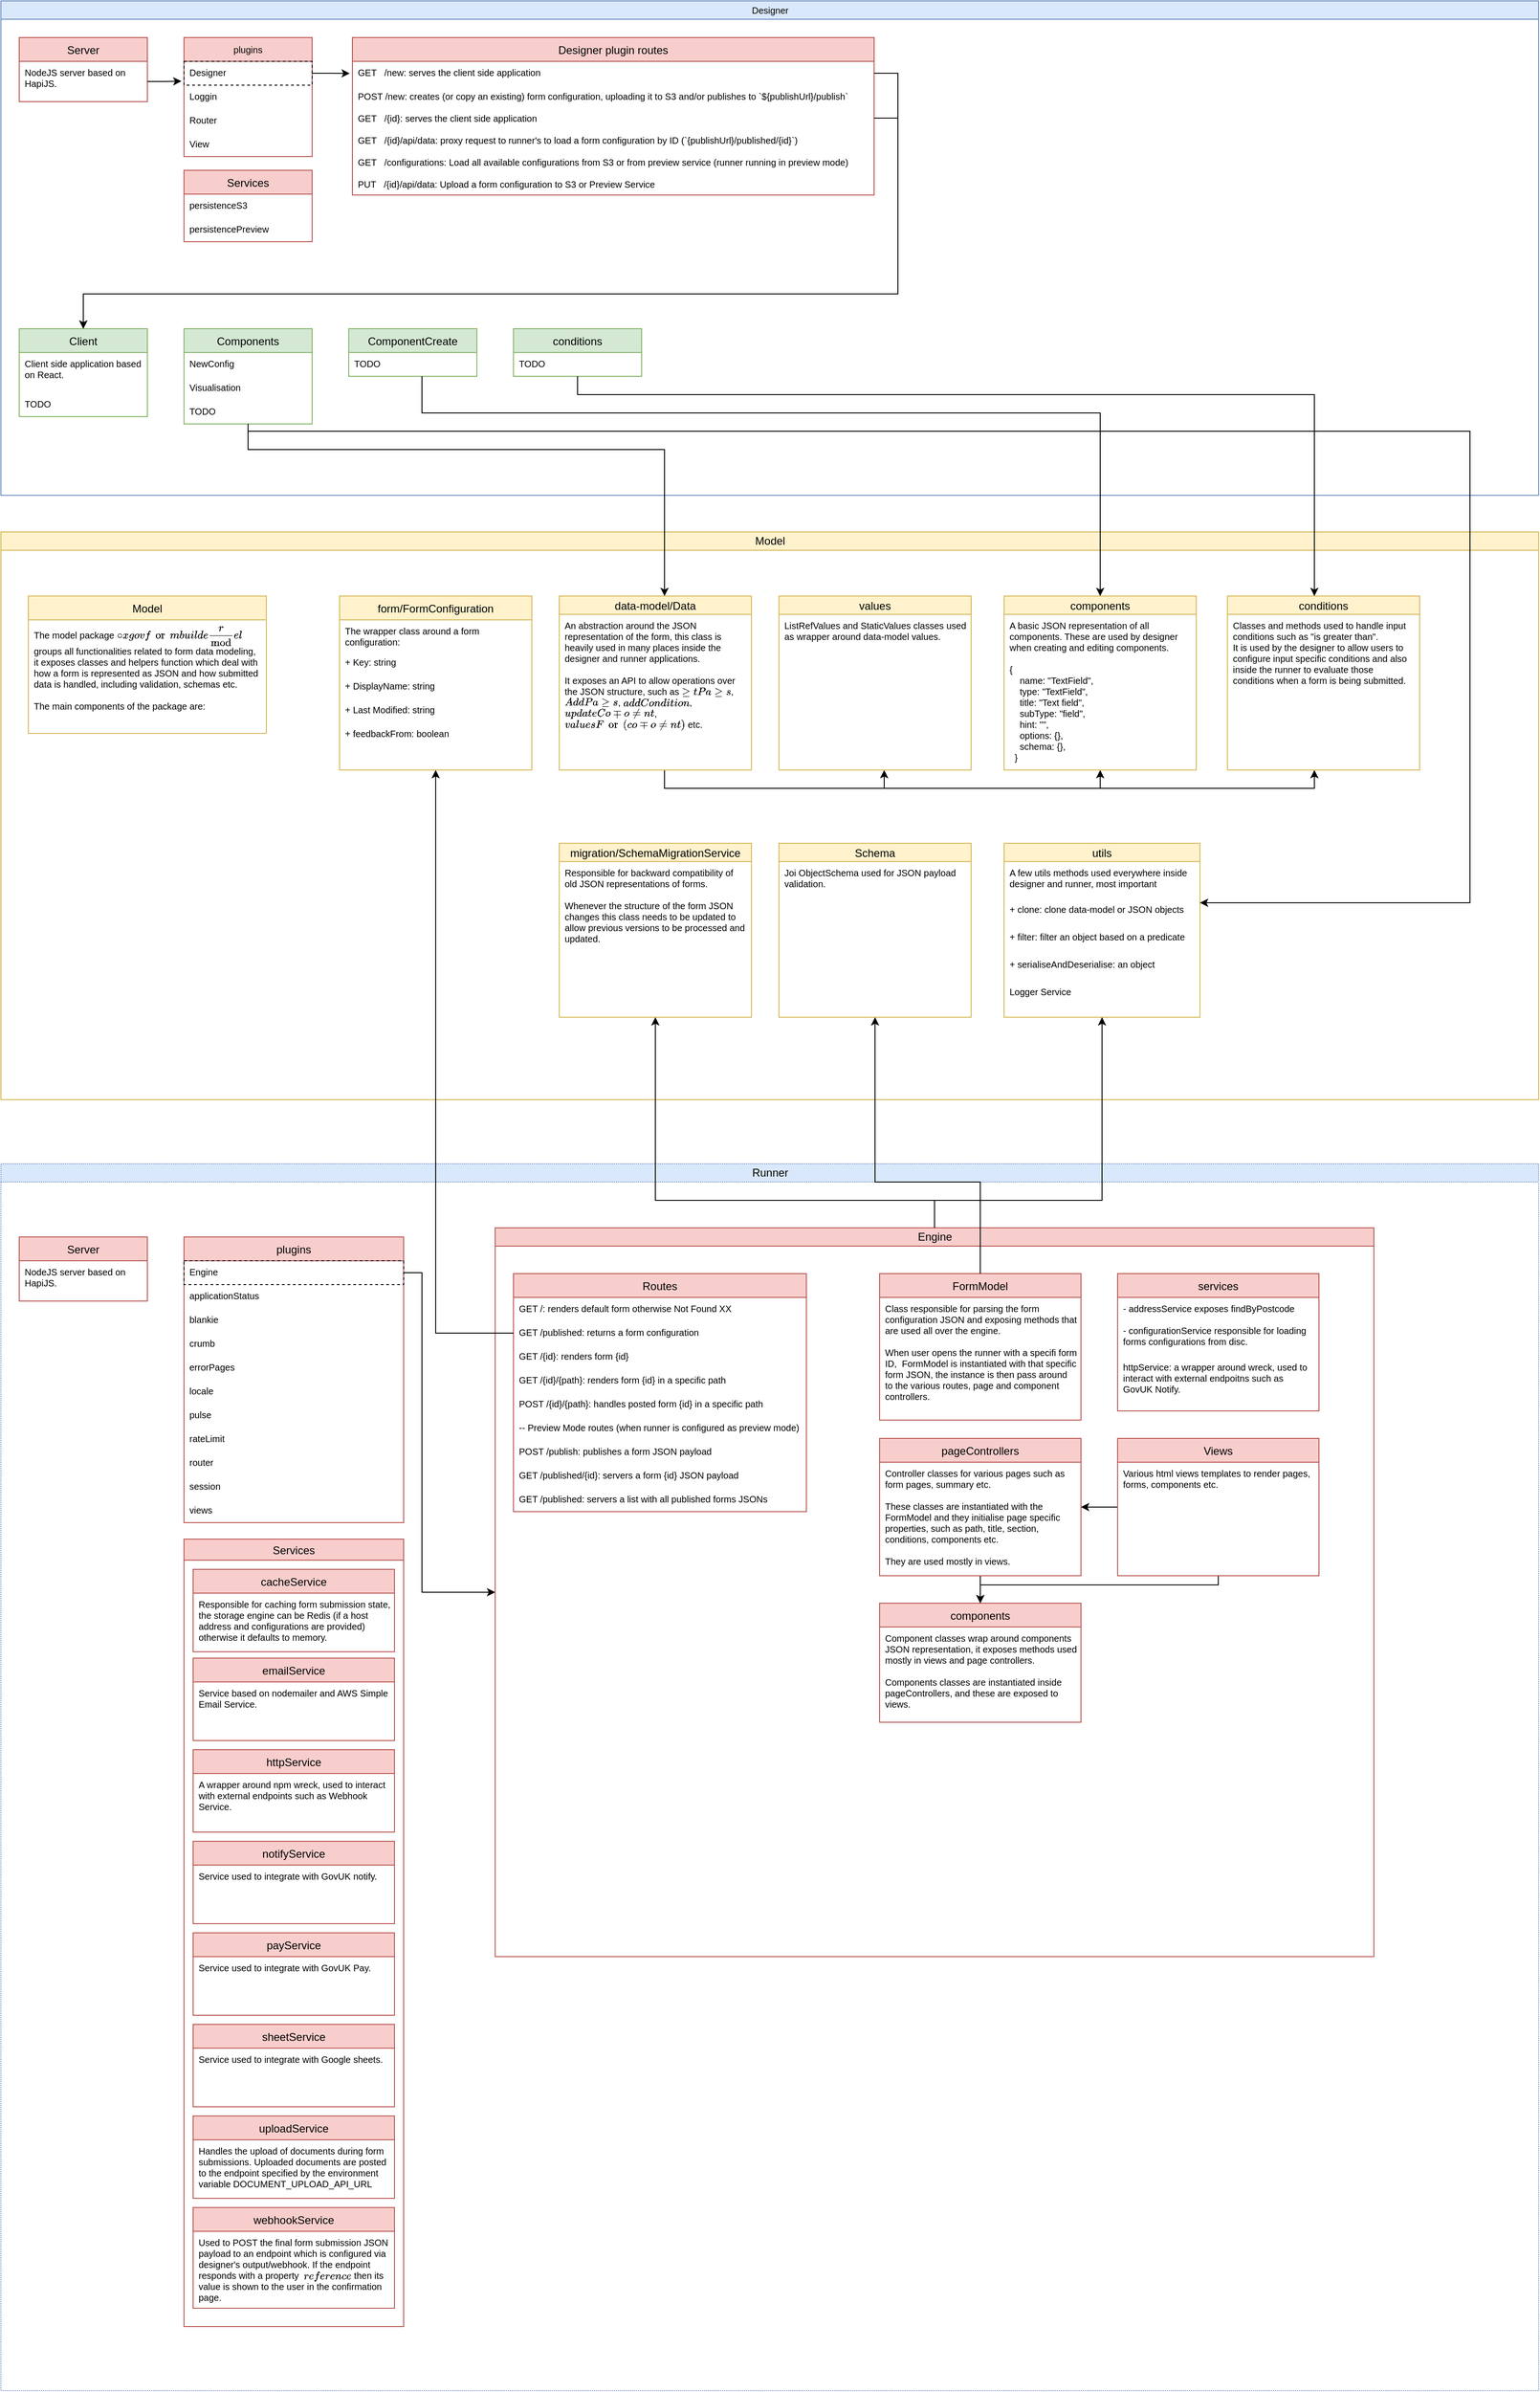 <mxfile version="14.0.0" type="device"><diagram id="aLYKo-Wh_jlaMj6v2KwH" name="Page-1"><mxGraphModel dx="1811" dy="952" grid="1" gridSize="10" guides="1" tooltips="1" connect="1" arrows="1" fold="1" page="1" pageScale="1" pageWidth="827" pageHeight="1169" math="0" shadow="0"><root><mxCell id="0"/><mxCell id="1" parent="0"/><mxCell id="CKDhMrbx7YU6zWfpDCyk-27" value="&lt;span style=&quot;font-weight: normal; font-size: 10px;&quot;&gt;Designer&lt;/span&gt;" style="swimlane;html=1;startSize=20;horizontal=1;containerType=tree;fillColor=#dae8fc;strokeColor=#6c8ebf;fontSize=10;" parent="1" vertex="1"><mxGeometry x="40" y="40" width="1680" height="540" as="geometry"/></mxCell><mxCell id="CKDhMrbx7YU6zWfpDCyk-39" value="Client" style="swimlane;fontStyle=0;childLayout=stackLayout;horizontal=1;startSize=26;fillColor=#d5e8d4;horizontalStack=0;resizeParent=1;resizeParentMax=0;resizeLast=0;collapsible=1;marginBottom=0;strokeColor=#82b366;" parent="CKDhMrbx7YU6zWfpDCyk-27" vertex="1"><mxGeometry x="20" y="358" width="140" height="96" as="geometry"/></mxCell><mxCell id="CKDhMrbx7YU6zWfpDCyk-104" value="Client side application based on React. " style="text;strokeColor=none;fillColor=none;align=left;verticalAlign=top;spacingLeft=4;spacingRight=4;overflow=hidden;rotatable=0;points=[[0,0.5],[1,0.5]];portConstraint=eastwest;whiteSpace=wrap;fontSize=10;" parent="CKDhMrbx7YU6zWfpDCyk-39" vertex="1"><mxGeometry y="26" width="140" height="44" as="geometry"/></mxCell><mxCell id="CKDhMrbx7YU6zWfpDCyk-117" value="TODO" style="text;strokeColor=none;fillColor=none;align=left;verticalAlign=top;spacingLeft=4;spacingRight=4;overflow=hidden;rotatable=0;points=[[0,0.5],[1,0.5]];portConstraint=eastwest;fontSize=10;" parent="CKDhMrbx7YU6zWfpDCyk-39" vertex="1"><mxGeometry y="70" width="140" height="26" as="geometry"/></mxCell><mxCell id="CKDhMrbx7YU6zWfpDCyk-47" value="Server" style="swimlane;fontStyle=0;childLayout=stackLayout;horizontal=1;startSize=26;fillColor=#f8cecc;horizontalStack=0;resizeParent=1;resizeParentMax=0;resizeLast=0;collapsible=1;marginBottom=0;strokeColor=#b85450;" parent="CKDhMrbx7YU6zWfpDCyk-27" vertex="1"><mxGeometry x="20" y="40" width="140" height="70" as="geometry"/></mxCell><mxCell id="CKDhMrbx7YU6zWfpDCyk-48" value="NodeJS server based on HapiJS." style="text;strokeColor=none;fillColor=none;align=left;verticalAlign=top;spacingLeft=4;spacingRight=4;overflow=hidden;rotatable=0;points=[[0,0.5],[1,0.5]];portConstraint=eastwest;whiteSpace=wrap;fontSize=10;" parent="CKDhMrbx7YU6zWfpDCyk-47" vertex="1"><mxGeometry y="26" width="140" height="44" as="geometry"/></mxCell><mxCell id="CKDhMrbx7YU6zWfpDCyk-74" value="plugins" style="swimlane;fontStyle=0;childLayout=stackLayout;horizontal=1;startSize=26;fillColor=#f8cecc;horizontalStack=0;resizeParent=1;resizeParentMax=0;resizeLast=0;collapsible=1;marginBottom=0;strokeColor=#b85450;fontSize=10;" parent="CKDhMrbx7YU6zWfpDCyk-27" vertex="1"><mxGeometry x="200" y="40" width="140" height="130" as="geometry"/></mxCell><mxCell id="CKDhMrbx7YU6zWfpDCyk-75" value="Designer" style="text;align=left;verticalAlign=top;spacingLeft=4;spacingRight=4;overflow=hidden;rotatable=0;points=[[0,0.5],[1,0.5]];portConstraint=eastwest;glass=0;dashed=1;fontSize=10;strokeColor=#000000;" parent="CKDhMrbx7YU6zWfpDCyk-74" vertex="1"><mxGeometry y="26" width="140" height="26" as="geometry"/></mxCell><mxCell id="CKDhMrbx7YU6zWfpDCyk-76" value="Loggin" style="text;strokeColor=none;fillColor=none;align=left;verticalAlign=top;spacingLeft=4;spacingRight=4;overflow=hidden;rotatable=0;points=[[0,0.5],[1,0.5]];portConstraint=eastwest;fontSize=10;" parent="CKDhMrbx7YU6zWfpDCyk-74" vertex="1"><mxGeometry y="52" width="140" height="26" as="geometry"/></mxCell><mxCell id="CKDhMrbx7YU6zWfpDCyk-77" value="Router" style="text;strokeColor=none;fillColor=none;align=left;verticalAlign=top;spacingLeft=4;spacingRight=4;overflow=hidden;rotatable=0;points=[[0,0.5],[1,0.5]];portConstraint=eastwest;fontSize=10;" parent="CKDhMrbx7YU6zWfpDCyk-74" vertex="1"><mxGeometry y="78" width="140" height="26" as="geometry"/></mxCell><mxCell id="CKDhMrbx7YU6zWfpDCyk-78" value="View" style="text;strokeColor=none;fillColor=none;align=left;verticalAlign=top;spacingLeft=4;spacingRight=4;overflow=hidden;rotatable=0;points=[[0,0.5],[1,0.5]];portConstraint=eastwest;fontSize=10;" parent="CKDhMrbx7YU6zWfpDCyk-74" vertex="1"><mxGeometry y="104" width="140" height="26" as="geometry"/></mxCell><mxCell id="CKDhMrbx7YU6zWfpDCyk-79" value="Components" style="swimlane;fontStyle=0;childLayout=stackLayout;horizontal=1;startSize=26;fillColor=#d5e8d4;horizontalStack=0;resizeParent=1;resizeParentMax=0;resizeLast=0;collapsible=1;marginBottom=0;strokeColor=#82b366;" parent="CKDhMrbx7YU6zWfpDCyk-27" vertex="1"><mxGeometry x="200" y="358" width="140" height="104" as="geometry"/></mxCell><mxCell id="CKDhMrbx7YU6zWfpDCyk-80" value="NewConfig" style="text;strokeColor=none;fillColor=none;align=left;verticalAlign=top;spacingLeft=4;spacingRight=4;overflow=hidden;rotatable=0;points=[[0,0.5],[1,0.5]];portConstraint=eastwest;fontSize=10;" parent="CKDhMrbx7YU6zWfpDCyk-79" vertex="1"><mxGeometry y="26" width="140" height="26" as="geometry"/></mxCell><mxCell id="CKDhMrbx7YU6zWfpDCyk-81" value="Visualisation" style="text;strokeColor=none;fillColor=none;align=left;verticalAlign=top;spacingLeft=4;spacingRight=4;overflow=hidden;rotatable=0;points=[[0,0.5],[1,0.5]];portConstraint=eastwest;fontSize=10;" parent="CKDhMrbx7YU6zWfpDCyk-79" vertex="1"><mxGeometry y="52" width="140" height="26" as="geometry"/></mxCell><mxCell id="CKDhMrbx7YU6zWfpDCyk-112" value="TODO" style="text;strokeColor=none;fillColor=none;align=left;verticalAlign=top;spacingLeft=4;spacingRight=4;overflow=hidden;rotatable=0;points=[[0,0.5],[1,0.5]];portConstraint=eastwest;fontSize=10;" parent="CKDhMrbx7YU6zWfpDCyk-79" vertex="1"><mxGeometry y="78" width="140" height="26" as="geometry"/></mxCell><mxCell id="CKDhMrbx7YU6zWfpDCyk-84" value="Designer plugin routes" style="swimlane;fontStyle=0;childLayout=stackLayout;horizontal=1;startSize=26;fillColor=#f8cecc;horizontalStack=0;resizeParent=1;resizeParentMax=0;resizeLast=0;collapsible=1;marginBottom=0;strokeColor=#b85450;" parent="CKDhMrbx7YU6zWfpDCyk-27" vertex="1"><mxGeometry x="384" y="40" width="570" height="172" as="geometry"/></mxCell><mxCell id="CKDhMrbx7YU6zWfpDCyk-91" value="GET   /new: serves the client side application" style="text;strokeColor=none;fillColor=none;align=left;verticalAlign=top;spacingLeft=4;spacingRight=4;overflow=hidden;rotatable=0;points=[[0,0.5],[1,0.5]];portConstraint=eastwest;glass=0;dashed=1;fontSize=10;html=0;" parent="CKDhMrbx7YU6zWfpDCyk-84" vertex="1"><mxGeometry y="26" width="570" height="26" as="geometry"/></mxCell><mxCell id="CKDhMrbx7YU6zWfpDCyk-97" value="POST /new: creates (or copy an existing) form configuration, uploading it to S3 and/or publishes to `${publishUrl}/publish`" style="text;strokeColor=none;fillColor=none;align=left;verticalAlign=top;spacingLeft=4;spacingRight=4;overflow=hidden;rotatable=0;points=[[0,0.5],[1,0.5]];portConstraint=eastwest;glass=0;dashed=1;fontSize=10;html=0;" parent="CKDhMrbx7YU6zWfpDCyk-84" vertex="1"><mxGeometry y="52" width="570" height="24" as="geometry"/></mxCell><mxCell id="CKDhMrbx7YU6zWfpDCyk-96" value="GET   /{id}: serves the client side application" style="text;strokeColor=none;fillColor=none;align=left;verticalAlign=top;spacingLeft=4;spacingRight=4;overflow=hidden;rotatable=0;points=[[0,0.5],[1,0.5]];portConstraint=eastwest;glass=0;dashed=1;fontSize=10;html=0;" parent="CKDhMrbx7YU6zWfpDCyk-84" vertex="1"><mxGeometry y="76" width="570" height="24" as="geometry"/></mxCell><mxCell id="CKDhMrbx7YU6zWfpDCyk-95" value="GET   /{id}/api/data: proxy request to runner's to load a form configuration by ID (`{publishUrl}/published/{id}`)" style="text;strokeColor=none;fillColor=none;align=left;verticalAlign=top;spacingLeft=4;spacingRight=4;overflow=hidden;rotatable=0;points=[[0,0.5],[1,0.5]];portConstraint=eastwest;glass=0;dashed=1;fontSize=10;html=0;" parent="CKDhMrbx7YU6zWfpDCyk-84" vertex="1"><mxGeometry y="100" width="570" height="24" as="geometry"/></mxCell><mxCell id="CKDhMrbx7YU6zWfpDCyk-98" value="GET   /configurations: Load all available configurations from S3 or from preview service (runner running in preview mode)" style="text;strokeColor=none;fillColor=none;align=left;verticalAlign=top;spacingLeft=4;spacingRight=4;overflow=hidden;rotatable=0;points=[[0,0.5],[1,0.5]];portConstraint=eastwest;glass=0;dashed=1;fontSize=10;html=0;" parent="CKDhMrbx7YU6zWfpDCyk-84" vertex="1"><mxGeometry y="124" width="570" height="24" as="geometry"/></mxCell><mxCell id="CKDhMrbx7YU6zWfpDCyk-99" value="PUT   /{id}/api/data: Upload a form configuration to S3 or Preview Service" style="text;strokeColor=none;fillColor=none;align=left;verticalAlign=top;spacingLeft=4;spacingRight=4;overflow=hidden;rotatable=0;points=[[0,0.5],[1,0.5]];portConstraint=eastwest;glass=0;dashed=1;fontSize=10;html=0;" parent="CKDhMrbx7YU6zWfpDCyk-84" vertex="1"><mxGeometry y="148" width="570" height="24" as="geometry"/></mxCell><mxCell id="CKDhMrbx7YU6zWfpDCyk-101" style="edgeStyle=orthogonalEdgeStyle;rounded=0;orthogonalLoop=1;jettySize=auto;html=1;entryX=-0.02;entryY=0.833;entryDx=0;entryDy=0;entryPerimeter=0;fontSize=10;" parent="CKDhMrbx7YU6zWfpDCyk-27" source="CKDhMrbx7YU6zWfpDCyk-48" target="CKDhMrbx7YU6zWfpDCyk-75" edge="1"><mxGeometry relative="1" as="geometry"/></mxCell><mxCell id="CKDhMrbx7YU6zWfpDCyk-109" style="edgeStyle=orthogonalEdgeStyle;rounded=0;orthogonalLoop=1;jettySize=auto;html=1;fontSize=10;entryX=0.5;entryY=0;entryDx=0;entryDy=0;" parent="CKDhMrbx7YU6zWfpDCyk-27" source="CKDhMrbx7YU6zWfpDCyk-91" target="CKDhMrbx7YU6zWfpDCyk-39" edge="1"><mxGeometry relative="1" as="geometry"><mxPoint x="980" y="370" as="targetPoint"/><Array as="points"><mxPoint x="980" y="79"/><mxPoint x="980" y="320"/><mxPoint x="90" y="320"/></Array></mxGeometry></mxCell><mxCell id="CKDhMrbx7YU6zWfpDCyk-111" style="edgeStyle=orthogonalEdgeStyle;rounded=0;orthogonalLoop=1;jettySize=auto;html=1;entryX=-0.005;entryY=0.299;entryDx=0;entryDy=0;entryPerimeter=0;fontSize=10;" parent="CKDhMrbx7YU6zWfpDCyk-27" source="CKDhMrbx7YU6zWfpDCyk-75" edge="1"><mxGeometry relative="1" as="geometry"><mxPoint x="381.15" y="79.156" as="targetPoint"/></mxGeometry></mxCell><mxCell id="CKDhMrbx7YU6zWfpDCyk-134" value="ComponentCreate" style="swimlane;fontStyle=0;childLayout=stackLayout;horizontal=1;startSize=26;fillColor=#d5e8d4;horizontalStack=0;resizeParent=1;resizeParentMax=0;resizeLast=0;collapsible=1;marginBottom=0;strokeColor=#82b366;" parent="CKDhMrbx7YU6zWfpDCyk-27" vertex="1"><mxGeometry x="380" y="358" width="140" height="52" as="geometry"/></mxCell><mxCell id="CKDhMrbx7YU6zWfpDCyk-139" value="TODO" style="text;strokeColor=none;fillColor=none;align=left;verticalAlign=top;spacingLeft=4;spacingRight=4;overflow=hidden;rotatable=0;points=[[0,0.5],[1,0.5]];portConstraint=eastwest;fontSize=10;" parent="CKDhMrbx7YU6zWfpDCyk-134" vertex="1"><mxGeometry y="26" width="140" height="26" as="geometry"/></mxCell><mxCell id="CKDhMrbx7YU6zWfpDCyk-142" value="conditions" style="swimlane;fontStyle=0;childLayout=stackLayout;horizontal=1;startSize=26;fillColor=#d5e8d4;horizontalStack=0;resizeParent=1;resizeParentMax=0;resizeLast=0;collapsible=1;marginBottom=0;strokeColor=#82b366;" parent="CKDhMrbx7YU6zWfpDCyk-27" vertex="1"><mxGeometry x="560" y="358" width="140" height="52" as="geometry"/></mxCell><mxCell id="CKDhMrbx7YU6zWfpDCyk-143" value="TODO" style="text;strokeColor=none;fillColor=none;align=left;verticalAlign=top;spacingLeft=4;spacingRight=4;overflow=hidden;rotatable=0;points=[[0,0.5],[1,0.5]];portConstraint=eastwest;fontSize=10;" parent="CKDhMrbx7YU6zWfpDCyk-142" vertex="1"><mxGeometry y="26" width="140" height="26" as="geometry"/></mxCell><mxCell id="elddtkc8JlKd-mjqMy2c-2" style="edgeStyle=orthogonalEdgeStyle;rounded=0;orthogonalLoop=1;jettySize=auto;html=1;entryX=0.5;entryY=0;entryDx=0;entryDy=0;" parent="CKDhMrbx7YU6zWfpDCyk-27" source="CKDhMrbx7YU6zWfpDCyk-96" target="CKDhMrbx7YU6zWfpDCyk-39" edge="1"><mxGeometry relative="1" as="geometry"><Array as="points"><mxPoint x="980" y="128"/><mxPoint x="980" y="320"/><mxPoint x="90" y="320"/></Array></mxGeometry></mxCell><mxCell id="DOGejt9twxWQNxXnhdUz-332" value="Services" style="swimlane;fontStyle=0;childLayout=stackLayout;horizontal=1;startSize=26;fillColor=#f8cecc;horizontalStack=0;resizeParent=1;resizeParentMax=0;resizeLast=0;collapsible=1;marginBottom=0;strokeColor=#b85450;" parent="CKDhMrbx7YU6zWfpDCyk-27" vertex="1"><mxGeometry x="200" y="185" width="140" height="78" as="geometry"/></mxCell><mxCell id="DOGejt9twxWQNxXnhdUz-333" value="persistenceS3" style="text;align=left;verticalAlign=top;spacingLeft=4;spacingRight=4;overflow=hidden;rotatable=0;points=[[0,0.5],[1,0.5]];portConstraint=eastwest;glass=0;dashed=1;dashPattern=1 1;fontSize=10;" parent="DOGejt9twxWQNxXnhdUz-332" vertex="1"><mxGeometry y="26" width="140" height="26" as="geometry"/></mxCell><mxCell id="DOGejt9twxWQNxXnhdUz-334" value="persistencePreview" style="text;strokeColor=none;fillColor=none;align=left;verticalAlign=top;spacingLeft=4;spacingRight=4;overflow=hidden;rotatable=0;points=[[0,0.5],[1,0.5]];portConstraint=eastwest;fontSize=10;" parent="DOGejt9twxWQNxXnhdUz-332" vertex="1"><mxGeometry y="52" width="140" height="26" as="geometry"/></mxCell><mxCell id="CKDhMrbx7YU6zWfpDCyk-53" value="&lt;span style=&quot;font-weight: normal&quot;&gt;Runner&lt;/span&gt;" style="swimlane;html=1;startSize=20;horizontal=1;containerType=tree;fillColor=#dae8fc;strokeColor=#6c8ebf;dashed=1;dashPattern=1 1;" parent="1" vertex="1"><mxGeometry x="40" y="1310" width="1680" height="1340" as="geometry"/></mxCell><mxCell id="CKDhMrbx7YU6zWfpDCyk-69" value="plugins" style="swimlane;fontStyle=0;childLayout=stackLayout;horizontal=1;startSize=26;fillColor=#f8cecc;horizontalStack=0;resizeParent=1;resizeParentMax=0;resizeLast=0;collapsible=1;marginBottom=0;strokeColor=#b85450;" parent="CKDhMrbx7YU6zWfpDCyk-53" vertex="1"><mxGeometry x="200" y="80" width="240" height="312" as="geometry"/></mxCell><mxCell id="CKDhMrbx7YU6zWfpDCyk-70" value="Engine" style="text;fillColor=none;align=left;verticalAlign=top;spacingLeft=4;spacingRight=4;overflow=hidden;rotatable=0;points=[[0,0.5],[1,0.5]];portConstraint=eastwest;dashed=1;strokeColor=#000000;fontSize=10;" parent="CKDhMrbx7YU6zWfpDCyk-69" vertex="1"><mxGeometry y="26" width="240" height="26" as="geometry"/></mxCell><mxCell id="CKDhMrbx7YU6zWfpDCyk-71" value="applicationStatus" style="text;strokeColor=none;fillColor=none;align=left;verticalAlign=top;spacingLeft=4;spacingRight=4;overflow=hidden;rotatable=0;points=[[0,0.5],[1,0.5]];portConstraint=eastwest;fontSize=10;" parent="CKDhMrbx7YU6zWfpDCyk-69" vertex="1"><mxGeometry y="52" width="240" height="26" as="geometry"/></mxCell><mxCell id="CKDhMrbx7YU6zWfpDCyk-72" value="blankie" style="text;strokeColor=none;fillColor=none;align=left;verticalAlign=top;spacingLeft=4;spacingRight=4;overflow=hidden;rotatable=0;points=[[0,0.5],[1,0.5]];portConstraint=eastwest;fontSize=10;" parent="CKDhMrbx7YU6zWfpDCyk-69" vertex="1"><mxGeometry y="78" width="240" height="26" as="geometry"/></mxCell><mxCell id="CKDhMrbx7YU6zWfpDCyk-73" value="crumb" style="text;strokeColor=none;fillColor=none;align=left;verticalAlign=top;spacingLeft=4;spacingRight=4;overflow=hidden;rotatable=0;points=[[0,0.5],[1,0.5]];portConstraint=eastwest;fontSize=10;" parent="CKDhMrbx7YU6zWfpDCyk-69" vertex="1"><mxGeometry y="104" width="240" height="26" as="geometry"/></mxCell><mxCell id="DOGejt9twxWQNxXnhdUz-130" value="errorPages" style="text;strokeColor=none;fillColor=none;align=left;verticalAlign=top;spacingLeft=4;spacingRight=4;overflow=hidden;rotatable=0;points=[[0,0.5],[1,0.5]];portConstraint=eastwest;fontSize=10;" parent="CKDhMrbx7YU6zWfpDCyk-69" vertex="1"><mxGeometry y="130" width="240" height="26" as="geometry"/></mxCell><mxCell id="DOGejt9twxWQNxXnhdUz-131" value="locale" style="text;strokeColor=none;fillColor=none;align=left;verticalAlign=top;spacingLeft=4;spacingRight=4;overflow=hidden;rotatable=0;points=[[0,0.5],[1,0.5]];portConstraint=eastwest;fontSize=10;" parent="CKDhMrbx7YU6zWfpDCyk-69" vertex="1"><mxGeometry y="156" width="240" height="26" as="geometry"/></mxCell><mxCell id="DOGejt9twxWQNxXnhdUz-132" value="pulse" style="text;strokeColor=none;fillColor=none;align=left;verticalAlign=top;spacingLeft=4;spacingRight=4;overflow=hidden;rotatable=0;points=[[0,0.5],[1,0.5]];portConstraint=eastwest;fontSize=10;" parent="CKDhMrbx7YU6zWfpDCyk-69" vertex="1"><mxGeometry y="182" width="240" height="26" as="geometry"/></mxCell><mxCell id="DOGejt9twxWQNxXnhdUz-133" value="rateLimit" style="text;strokeColor=none;fillColor=none;align=left;verticalAlign=top;spacingLeft=4;spacingRight=4;overflow=hidden;rotatable=0;points=[[0,0.5],[1,0.5]];portConstraint=eastwest;fontSize=10;" parent="CKDhMrbx7YU6zWfpDCyk-69" vertex="1"><mxGeometry y="208" width="240" height="26" as="geometry"/></mxCell><mxCell id="DOGejt9twxWQNxXnhdUz-134" value="router" style="text;strokeColor=none;fillColor=none;align=left;verticalAlign=top;spacingLeft=4;spacingRight=4;overflow=hidden;rotatable=0;points=[[0,0.5],[1,0.5]];portConstraint=eastwest;fontSize=10;" parent="CKDhMrbx7YU6zWfpDCyk-69" vertex="1"><mxGeometry y="234" width="240" height="26" as="geometry"/></mxCell><mxCell id="DOGejt9twxWQNxXnhdUz-135" value="session" style="text;strokeColor=none;fillColor=none;align=left;verticalAlign=top;spacingLeft=4;spacingRight=4;overflow=hidden;rotatable=0;points=[[0,0.5],[1,0.5]];portConstraint=eastwest;fontSize=10;" parent="CKDhMrbx7YU6zWfpDCyk-69" vertex="1"><mxGeometry y="260" width="240" height="26" as="geometry"/></mxCell><mxCell id="DOGejt9twxWQNxXnhdUz-136" value="views" style="text;strokeColor=none;fillColor=none;align=left;verticalAlign=top;spacingLeft=4;spacingRight=4;overflow=hidden;rotatable=0;points=[[0,0.5],[1,0.5]];portConstraint=eastwest;fontSize=10;" parent="CKDhMrbx7YU6zWfpDCyk-69" vertex="1"><mxGeometry y="286" width="240" height="26" as="geometry"/></mxCell><mxCell id="DOGejt9twxWQNxXnhdUz-90" value="Server" style="swimlane;fontStyle=0;childLayout=stackLayout;horizontal=1;startSize=26;fillColor=#f8cecc;horizontalStack=0;resizeParent=1;resizeParentMax=0;resizeLast=0;collapsible=1;marginBottom=0;strokeColor=#b85450;" parent="CKDhMrbx7YU6zWfpDCyk-53" vertex="1"><mxGeometry x="20" y="80" width="140" height="70" as="geometry"/></mxCell><mxCell id="DOGejt9twxWQNxXnhdUz-91" value="NodeJS server based on HapiJS." style="text;strokeColor=none;fillColor=none;align=left;verticalAlign=top;spacingLeft=4;spacingRight=4;overflow=hidden;rotatable=0;points=[[0,0.5],[1,0.5]];portConstraint=eastwest;whiteSpace=wrap;fontSize=10;" parent="DOGejt9twxWQNxXnhdUz-90" vertex="1"><mxGeometry y="26" width="140" height="44" as="geometry"/></mxCell><mxCell id="DOGejt9twxWQNxXnhdUz-93" value="&lt;span style=&quot;font-weight: normal&quot;&gt;Engine&lt;/span&gt;" style="swimlane;html=1;startSize=20;horizontal=1;containerType=tree;fillColor=#F8CECC;strokeColor=#B85450;" parent="CKDhMrbx7YU6zWfpDCyk-53" vertex="1"><mxGeometry x="540" y="70" width="960" height="796" as="geometry"/></mxCell><mxCell id="DOGejt9twxWQNxXnhdUz-105" value="Routes" style="swimlane;fontStyle=0;childLayout=stackLayout;horizontal=1;startSize=26;fillColor=#f8cecc;horizontalStack=0;resizeParent=1;resizeParentMax=0;resizeLast=0;collapsible=1;marginBottom=0;strokeColor=#b85450;" parent="DOGejt9twxWQNxXnhdUz-93" vertex="1"><mxGeometry x="20" y="50" width="320" height="260" as="geometry"/></mxCell><mxCell id="DOGejt9twxWQNxXnhdUz-137" value="GET /: renders default form otherwise Not Found XX" style="text;strokeColor=none;fillColor=none;align=left;verticalAlign=top;spacingLeft=4;spacingRight=4;overflow=hidden;rotatable=0;points=[[0,0.5],[1,0.5]];portConstraint=eastwest;fontSize=10;" parent="DOGejt9twxWQNxXnhdUz-105" vertex="1"><mxGeometry y="26" width="320" height="26" as="geometry"/></mxCell><mxCell id="CKDhMrbx7YU6zWfpDCyk-149" value="GET /published: returns a form configuration" style="text;strokeColor=none;fillColor=none;align=left;verticalAlign=top;spacingLeft=4;spacingRight=4;overflow=hidden;rotatable=0;points=[[0,0.5],[1,0.5]];portConstraint=eastwest;fontSize=10;" parent="DOGejt9twxWQNxXnhdUz-105" vertex="1"><mxGeometry y="52" width="320" height="26" as="geometry"/></mxCell><mxCell id="DOGejt9twxWQNxXnhdUz-160" value="GET /{id}: renders form {id}" style="text;strokeColor=none;fillColor=none;align=left;verticalAlign=top;spacingLeft=4;spacingRight=4;overflow=hidden;rotatable=0;points=[[0,0.5],[1,0.5]];portConstraint=eastwest;fontSize=10;" parent="DOGejt9twxWQNxXnhdUz-105" vertex="1"><mxGeometry y="78" width="320" height="26" as="geometry"/></mxCell><mxCell id="DOGejt9twxWQNxXnhdUz-161" value="GET /{id}/{path}: renders form {id} in a specific path" style="text;strokeColor=none;fillColor=none;align=left;verticalAlign=top;spacingLeft=4;spacingRight=4;overflow=hidden;rotatable=0;points=[[0,0.5],[1,0.5]];portConstraint=eastwest;fontSize=10;" parent="DOGejt9twxWQNxXnhdUz-105" vertex="1"><mxGeometry y="104" width="320" height="26" as="geometry"/></mxCell><mxCell id="DOGejt9twxWQNxXnhdUz-163" value="POST /{id}/{path}: handles posted form {id} in a specific path" style="text;strokeColor=none;fillColor=none;align=left;verticalAlign=top;spacingLeft=4;spacingRight=4;overflow=hidden;rotatable=0;points=[[0,0.5],[1,0.5]];portConstraint=eastwest;fontSize=10;" parent="DOGejt9twxWQNxXnhdUz-105" vertex="1"><mxGeometry y="130" width="320" height="26" as="geometry"/></mxCell><mxCell id="DOGejt9twxWQNxXnhdUz-165" value="-- Preview Mode routes (when runner is configured as preview mode)" style="text;strokeColor=none;fillColor=none;align=left;verticalAlign=top;spacingLeft=4;spacingRight=4;overflow=hidden;rotatable=0;points=[[0,0.5],[1,0.5]];portConstraint=eastwest;fontSize=10;" parent="DOGejt9twxWQNxXnhdUz-105" vertex="1"><mxGeometry y="156" width="320" height="26" as="geometry"/></mxCell><mxCell id="DOGejt9twxWQNxXnhdUz-166" value="POST /publish: publishes a form JSON payload" style="text;strokeColor=none;fillColor=none;align=left;verticalAlign=top;spacingLeft=4;spacingRight=4;overflow=hidden;rotatable=0;points=[[0,0.5],[1,0.5]];portConstraint=eastwest;fontSize=10;" parent="DOGejt9twxWQNxXnhdUz-105" vertex="1"><mxGeometry y="182" width="320" height="26" as="geometry"/></mxCell><mxCell id="DOGejt9twxWQNxXnhdUz-167" value="GET /published/{id}: servers a form {id} JSON payload" style="text;strokeColor=none;fillColor=none;align=left;verticalAlign=top;spacingLeft=4;spacingRight=4;overflow=hidden;rotatable=0;points=[[0,0.5],[1,0.5]];portConstraint=eastwest;fontSize=10;" parent="DOGejt9twxWQNxXnhdUz-105" vertex="1"><mxGeometry y="208" width="320" height="26" as="geometry"/></mxCell><mxCell id="DOGejt9twxWQNxXnhdUz-168" value="GET /published: servers a list with all published forms JSONs" style="text;strokeColor=none;fillColor=none;align=left;verticalAlign=top;spacingLeft=4;spacingRight=4;overflow=hidden;rotatable=0;points=[[0,0.5],[1,0.5]];portConstraint=eastwest;fontSize=10;" parent="DOGejt9twxWQNxXnhdUz-105" vertex="1"><mxGeometry y="234" width="320" height="26" as="geometry"/></mxCell><mxCell id="DOGejt9twxWQNxXnhdUz-124" value="FormModel" style="swimlane;fontStyle=0;childLayout=stackLayout;horizontal=1;startSize=26;fillColor=#f8cecc;horizontalStack=0;resizeParent=1;resizeParentMax=0;resizeLast=0;collapsible=1;marginBottom=0;strokeColor=#b85450;" parent="DOGejt9twxWQNxXnhdUz-93" vertex="1"><mxGeometry x="420" y="50" width="220" height="160" as="geometry"/></mxCell><mxCell id="DOGejt9twxWQNxXnhdUz-169" value="Class responsible for parsing the form configuration JSON and exposing methods that are used all over the engine.&#10;&#10;When user opens the runner with a specifi form ID,  FormModel is instantiated with that specific form JSON, the instance is then pass around to the various routes, page and component controllers." style="text;strokeColor=none;fillColor=none;align=left;verticalAlign=top;spacingLeft=4;spacingRight=4;overflow=hidden;rotatable=0;points=[[0,0.5],[1,0.5]];portConstraint=eastwest;fontSize=10;whiteSpace=wrap;" parent="DOGejt9twxWQNxXnhdUz-124" vertex="1"><mxGeometry y="26" width="220" height="134" as="geometry"/></mxCell><mxCell id="DOGejt9twxWQNxXnhdUz-188" value="components" style="swimlane;fontStyle=0;childLayout=stackLayout;horizontal=1;startSize=26;fillColor=#f8cecc;horizontalStack=0;resizeParent=1;resizeParentMax=0;resizeLast=0;collapsible=1;marginBottom=0;strokeColor=#b85450;" parent="DOGejt9twxWQNxXnhdUz-93" vertex="1"><mxGeometry x="420" y="410" width="220" height="130" as="geometry"/></mxCell><mxCell id="DOGejt9twxWQNxXnhdUz-189" value="Component classes wrap around components JSON representation, it exposes methods used mostly in views and page controllers.&#10;&#10;Components classes are instantiated inside pageControllers, and these are exposed to views. " style="text;strokeColor=none;fillColor=none;align=left;verticalAlign=top;spacingLeft=4;spacingRight=4;overflow=hidden;rotatable=0;points=[[0,0.5],[1,0.5]];portConstraint=eastwest;whiteSpace=wrap;fontSize=10;" parent="DOGejt9twxWQNxXnhdUz-188" vertex="1"><mxGeometry y="26" width="220" height="104" as="geometry"/></mxCell><mxCell id="9Lnhd9BJO6LjZIGwC4sa-71" style="edgeStyle=orthogonalEdgeStyle;rounded=0;orthogonalLoop=1;jettySize=auto;html=1;" parent="DOGejt9twxWQNxXnhdUz-93" source="DOGejt9twxWQNxXnhdUz-223" target="DOGejt9twxWQNxXnhdUz-188" edge="1"><mxGeometry relative="1" as="geometry"/></mxCell><mxCell id="DOGejt9twxWQNxXnhdUz-223" value="pageControllers" style="swimlane;fontStyle=0;childLayout=stackLayout;horizontal=1;startSize=26;fillColor=#f8cecc;horizontalStack=0;resizeParent=1;resizeParentMax=0;resizeLast=0;collapsible=1;marginBottom=0;strokeColor=#b85450;" parent="DOGejt9twxWQNxXnhdUz-93" vertex="1"><mxGeometry x="420" y="230" width="220" height="150" as="geometry"/></mxCell><mxCell id="DOGejt9twxWQNxXnhdUz-224" value="Controller classes for various pages such as form pages, summary etc. &#10;&#10;These classes are instantiated with the  FormModel and they initialise page specific properties, such as path, title, section, conditions, components etc. &#10;&#10;They are used mostly in views. " style="text;strokeColor=none;fillColor=none;align=left;verticalAlign=top;spacingLeft=4;spacingRight=4;overflow=hidden;rotatable=0;points=[[0,0.5],[1,0.5]];portConstraint=eastwest;whiteSpace=wrap;fontSize=10;" parent="DOGejt9twxWQNxXnhdUz-223" vertex="1"><mxGeometry y="26" width="220" height="124" as="geometry"/></mxCell><mxCell id="DOGejt9twxWQNxXnhdUz-225" value="services" style="swimlane;fontStyle=0;childLayout=stackLayout;horizontal=1;startSize=26;fillColor=#f8cecc;horizontalStack=0;resizeParent=1;resizeParentMax=0;resizeLast=0;collapsible=1;marginBottom=0;strokeColor=#b85450;" parent="DOGejt9twxWQNxXnhdUz-93" vertex="1"><mxGeometry x="680" y="50" width="220" height="150" as="geometry"/></mxCell><mxCell id="DOGejt9twxWQNxXnhdUz-226" value="- addressService exposes findByPostcode" style="text;strokeColor=none;fillColor=none;align=left;verticalAlign=top;spacingLeft=4;spacingRight=4;overflow=hidden;rotatable=0;points=[[0,0.5],[1,0.5]];portConstraint=eastwest;whiteSpace=wrap;fontSize=10;" parent="DOGejt9twxWQNxXnhdUz-225" vertex="1"><mxGeometry y="26" width="220" height="24" as="geometry"/></mxCell><mxCell id="DOGejt9twxWQNxXnhdUz-247" value="- configurationService responsible for loading forms configurations from disc. " style="text;strokeColor=none;fillColor=none;align=left;verticalAlign=top;spacingLeft=4;spacingRight=4;overflow=hidden;rotatable=0;points=[[0,0.5],[1,0.5]];portConstraint=eastwest;whiteSpace=wrap;fontSize=10;" parent="DOGejt9twxWQNxXnhdUz-225" vertex="1"><mxGeometry y="50" width="220" height="40" as="geometry"/></mxCell><mxCell id="DOGejt9twxWQNxXnhdUz-284" value="httpService: a wrapper around wreck, used to interact with external endpoitns such as GovUK Notify." style="text;strokeColor=none;fillColor=none;align=left;verticalAlign=top;spacingLeft=4;spacingRight=4;overflow=hidden;rotatable=0;points=[[0,0.5],[1,0.5]];portConstraint=eastwest;whiteSpace=wrap;fontSize=10;" parent="DOGejt9twxWQNxXnhdUz-225" vertex="1"><mxGeometry y="90" width="220" height="60" as="geometry"/></mxCell><mxCell id="9Lnhd9BJO6LjZIGwC4sa-70" style="edgeStyle=orthogonalEdgeStyle;rounded=0;orthogonalLoop=1;jettySize=auto;html=1;" parent="DOGejt9twxWQNxXnhdUz-93" source="DOGejt9twxWQNxXnhdUz-285" target="DOGejt9twxWQNxXnhdUz-223" edge="1"><mxGeometry relative="1" as="geometry"/></mxCell><mxCell id="9Lnhd9BJO6LjZIGwC4sa-72" style="edgeStyle=orthogonalEdgeStyle;rounded=0;orthogonalLoop=1;jettySize=auto;html=1;" parent="DOGejt9twxWQNxXnhdUz-93" source="DOGejt9twxWQNxXnhdUz-285" target="DOGejt9twxWQNxXnhdUz-188" edge="1"><mxGeometry relative="1" as="geometry"><Array as="points"><mxPoint x="790" y="390"/><mxPoint x="530" y="390"/></Array></mxGeometry></mxCell><mxCell id="DOGejt9twxWQNxXnhdUz-285" value="Views" style="swimlane;fontStyle=0;childLayout=stackLayout;horizontal=1;startSize=26;fillColor=#f8cecc;horizontalStack=0;resizeParent=1;resizeParentMax=0;resizeLast=0;collapsible=1;marginBottom=0;strokeColor=#b85450;" parent="DOGejt9twxWQNxXnhdUz-93" vertex="1"><mxGeometry x="680" y="230" width="220" height="150" as="geometry"/></mxCell><mxCell id="DOGejt9twxWQNxXnhdUz-286" value="Various html views templates to render pages, forms, components etc. " style="text;strokeColor=none;fillColor=none;align=left;verticalAlign=top;spacingLeft=4;spacingRight=4;overflow=hidden;rotatable=0;points=[[0,0.5],[1,0.5]];portConstraint=eastwest;whiteSpace=wrap;fontSize=10;" parent="DOGejt9twxWQNxXnhdUz-285" vertex="1"><mxGeometry y="26" width="220" height="124" as="geometry"/></mxCell><mxCell id="DOGejt9twxWQNxXnhdUz-129" style="edgeStyle=orthogonalEdgeStyle;rounded=0;orthogonalLoop=1;jettySize=auto;html=1;fontSize=10;" parent="CKDhMrbx7YU6zWfpDCyk-53" source="CKDhMrbx7YU6zWfpDCyk-70" target="DOGejt9twxWQNxXnhdUz-93" edge="1"><mxGeometry relative="1" as="geometry"><Array as="points"><mxPoint x="460" y="119"/><mxPoint x="460" y="468"/></Array></mxGeometry></mxCell><mxCell id="9Lnhd9BJO6LjZIGwC4sa-69" value="Services" style="swimlane;strokeColor=#b85450;fontStyle=0;fillColor=#f8cecc;" parent="CKDhMrbx7YU6zWfpDCyk-53" vertex="1"><mxGeometry x="200" y="410" width="240" height="860" as="geometry"/></mxCell><mxCell id="9Lnhd9BJO6LjZIGwC4sa-21" value="emailService" style="swimlane;fontStyle=0;childLayout=stackLayout;horizontal=1;startSize=26;fillColor=#f8cecc;horizontalStack=0;resizeParent=1;resizeParentMax=0;resizeLast=0;collapsible=1;marginBottom=0;strokeColor=#b85450;" parent="9Lnhd9BJO6LjZIGwC4sa-69" vertex="1"><mxGeometry x="10" y="130" width="220" height="90" as="geometry"/></mxCell><mxCell id="9Lnhd9BJO6LjZIGwC4sa-24" value="Service based on nodemailer and AWS Simple Email Service." style="text;strokeColor=none;fillColor=none;align=left;verticalAlign=top;spacingLeft=4;spacingRight=4;overflow=hidden;rotatable=0;points=[[0,0.5],[1,0.5]];portConstraint=eastwest;whiteSpace=wrap;fontSize=10;" parent="9Lnhd9BJO6LjZIGwC4sa-21" vertex="1"><mxGeometry y="26" width="220" height="64" as="geometry"/></mxCell><mxCell id="9Lnhd9BJO6LjZIGwC4sa-19" value="cacheService" style="swimlane;fontStyle=0;childLayout=stackLayout;horizontal=1;startSize=26;fillColor=#f8cecc;horizontalStack=0;resizeParent=1;resizeParentMax=0;resizeLast=0;collapsible=1;marginBottom=0;strokeColor=#b85450;" parent="9Lnhd9BJO6LjZIGwC4sa-69" vertex="1"><mxGeometry x="10" y="33" width="220" height="90" as="geometry"/></mxCell><mxCell id="9Lnhd9BJO6LjZIGwC4sa-20" value="Responsible for caching form submission state, the storage engine can be Redis (if a host address and configurations are provided) otherwise it defaults to memory. " style="text;strokeColor=none;fillColor=none;align=left;verticalAlign=top;spacingLeft=4;spacingRight=4;overflow=hidden;rotatable=0;points=[[0,0.5],[1,0.5]];portConstraint=eastwest;whiteSpace=wrap;fontSize=10;" parent="9Lnhd9BJO6LjZIGwC4sa-19" vertex="1"><mxGeometry y="26" width="220" height="64" as="geometry"/></mxCell><mxCell id="9Lnhd9BJO6LjZIGwC4sa-25" value="httpService" style="swimlane;fontStyle=0;childLayout=stackLayout;horizontal=1;startSize=26;fillColor=#f8cecc;horizontalStack=0;resizeParent=1;resizeParentMax=0;resizeLast=0;collapsible=1;marginBottom=0;strokeColor=#b85450;" parent="9Lnhd9BJO6LjZIGwC4sa-69" vertex="1"><mxGeometry x="10" y="230" width="220" height="90" as="geometry"/></mxCell><mxCell id="9Lnhd9BJO6LjZIGwC4sa-26" value="A wrapper around npm wreck, used to interact with external endpoints such as Webhook Service." style="text;strokeColor=none;fillColor=none;align=left;verticalAlign=top;spacingLeft=4;spacingRight=4;overflow=hidden;rotatable=0;points=[[0,0.5],[1,0.5]];portConstraint=eastwest;whiteSpace=wrap;fontSize=10;" parent="9Lnhd9BJO6LjZIGwC4sa-25" vertex="1"><mxGeometry y="26" width="220" height="64" as="geometry"/></mxCell><mxCell id="9Lnhd9BJO6LjZIGwC4sa-27" value="notifyService" style="swimlane;fontStyle=0;childLayout=stackLayout;horizontal=1;startSize=26;fillColor=#f8cecc;horizontalStack=0;resizeParent=1;resizeParentMax=0;resizeLast=0;collapsible=1;marginBottom=0;strokeColor=#b85450;" parent="9Lnhd9BJO6LjZIGwC4sa-69" vertex="1"><mxGeometry x="10" y="330" width="220" height="90" as="geometry"/></mxCell><mxCell id="9Lnhd9BJO6LjZIGwC4sa-28" value="Service used to integrate with GovUK notify." style="text;strokeColor=none;fillColor=none;align=left;verticalAlign=top;spacingLeft=4;spacingRight=4;overflow=hidden;rotatable=0;points=[[0,0.5],[1,0.5]];portConstraint=eastwest;whiteSpace=wrap;fontSize=10;" parent="9Lnhd9BJO6LjZIGwC4sa-27" vertex="1"><mxGeometry y="26" width="220" height="64" as="geometry"/></mxCell><mxCell id="9Lnhd9BJO6LjZIGwC4sa-29" value="payService" style="swimlane;fontStyle=0;childLayout=stackLayout;horizontal=1;startSize=26;fillColor=#f8cecc;horizontalStack=0;resizeParent=1;resizeParentMax=0;resizeLast=0;collapsible=1;marginBottom=0;strokeColor=#b85450;" parent="9Lnhd9BJO6LjZIGwC4sa-69" vertex="1"><mxGeometry x="10" y="430" width="220" height="90" as="geometry"/></mxCell><mxCell id="9Lnhd9BJO6LjZIGwC4sa-30" value="Service used to integrate with GovUK Pay." style="text;strokeColor=none;fillColor=none;align=left;verticalAlign=top;spacingLeft=4;spacingRight=4;overflow=hidden;rotatable=0;points=[[0,0.5],[1,0.5]];portConstraint=eastwest;whiteSpace=wrap;fontSize=10;" parent="9Lnhd9BJO6LjZIGwC4sa-29" vertex="1"><mxGeometry y="26" width="220" height="64" as="geometry"/></mxCell><mxCell id="9Lnhd9BJO6LjZIGwC4sa-31" value="sheetService" style="swimlane;fontStyle=0;childLayout=stackLayout;horizontal=1;startSize=26;fillColor=#f8cecc;horizontalStack=0;resizeParent=1;resizeParentMax=0;resizeLast=0;collapsible=1;marginBottom=0;strokeColor=#b85450;" parent="9Lnhd9BJO6LjZIGwC4sa-69" vertex="1"><mxGeometry x="10" y="530" width="220" height="90" as="geometry"/></mxCell><mxCell id="9Lnhd9BJO6LjZIGwC4sa-32" value="Service used to integrate with Google sheets." style="text;strokeColor=none;fillColor=none;align=left;verticalAlign=top;spacingLeft=4;spacingRight=4;overflow=hidden;rotatable=0;points=[[0,0.5],[1,0.5]];portConstraint=eastwest;whiteSpace=wrap;fontSize=10;" parent="9Lnhd9BJO6LjZIGwC4sa-31" vertex="1"><mxGeometry y="26" width="220" height="64" as="geometry"/></mxCell><mxCell id="9Lnhd9BJO6LjZIGwC4sa-37" value="uploadService" style="swimlane;fontStyle=0;childLayout=stackLayout;horizontal=1;startSize=26;fillColor=#f8cecc;horizontalStack=0;resizeParent=1;resizeParentMax=0;resizeLast=0;collapsible=1;marginBottom=0;strokeColor=#b85450;" parent="9Lnhd9BJO6LjZIGwC4sa-69" vertex="1"><mxGeometry x="10" y="630" width="220" height="90" as="geometry"/></mxCell><mxCell id="9Lnhd9BJO6LjZIGwC4sa-38" value="Handles the upload of documents during form submissions. Uploaded documents are posted to the endpoint specified by the environment variable DOCUMENT_UPLOAD_API_URL " style="text;strokeColor=none;fillColor=none;align=left;verticalAlign=top;spacingLeft=4;spacingRight=4;overflow=hidden;rotatable=0;points=[[0,0.5],[1,0.5]];portConstraint=eastwest;whiteSpace=wrap;fontSize=10;" parent="9Lnhd9BJO6LjZIGwC4sa-37" vertex="1"><mxGeometry y="26" width="220" height="64" as="geometry"/></mxCell><mxCell id="9Lnhd9BJO6LjZIGwC4sa-39" value="webhookService" style="swimlane;fontStyle=0;childLayout=stackLayout;horizontal=1;startSize=26;fillColor=#f8cecc;horizontalStack=0;resizeParent=1;resizeParentMax=0;resizeLast=0;collapsible=1;marginBottom=0;strokeColor=#b85450;" parent="9Lnhd9BJO6LjZIGwC4sa-69" vertex="1"><mxGeometry x="10" y="730" width="220" height="110" as="geometry"/></mxCell><mxCell id="9Lnhd9BJO6LjZIGwC4sa-40" value="Used to POST the final form submission JSON payload to an endpoint which is configured via designer's output/webhook. If the endpoint responds with a property  `reference` then its value is shown to the user in the confirmation page.  " style="text;strokeColor=none;fillColor=none;align=left;verticalAlign=top;spacingLeft=4;spacingRight=4;overflow=hidden;rotatable=0;points=[[0,0.5],[1,0.5]];portConstraint=eastwest;whiteSpace=wrap;fontSize=10;" parent="9Lnhd9BJO6LjZIGwC4sa-39" vertex="1"><mxGeometry y="26" width="220" height="84" as="geometry"/></mxCell><mxCell id="DOGejt9twxWQNxXnhdUz-45" value="&lt;span style=&quot;font-weight: normal&quot;&gt;Model&lt;/span&gt;" style="swimlane;html=1;startSize=20;horizontal=1;containerType=tree;fillColor=#FFF2CC;strokeColor=#D6B656;" parent="1" vertex="1"><mxGeometry x="40" y="620" width="1680" height="620" as="geometry"/></mxCell><mxCell id="CKDhMrbx7YU6zWfpDCyk-64" value="Model" style="swimlane;fontStyle=0;childLayout=stackLayout;horizontal=1;startSize=26;fillColor=#fff2cc;horizontalStack=0;resizeParent=1;resizeParentMax=0;resizeLast=0;collapsible=1;marginBottom=0;strokeColor=#d6b656;" parent="DOGejt9twxWQNxXnhdUz-45" vertex="1"><mxGeometry x="30" y="70" width="260" height="150" as="geometry"/></mxCell><mxCell id="CKDhMrbx7YU6zWfpDCyk-65" value="The model package `@xgovformbuilder/model` groups all functionalities related to form data modeling, it exposes classes and helpers function which deal with how a form is represented as JSON and how submitted data is handled, including validation, schemas etc. &#10;&#10;The main components of the package are:" style="text;strokeColor=none;fillColor=none;align=left;verticalAlign=top;spacingLeft=4;spacingRight=4;overflow=hidden;rotatable=0;points=[[0,0.5],[1,0.5]];portConstraint=eastwest;fontSize=10;whiteSpace=wrap;" parent="CKDhMrbx7YU6zWfpDCyk-64" vertex="1"><mxGeometry y="26" width="260" height="124" as="geometry"/></mxCell><mxCell id="CKDhMrbx7YU6zWfpDCyk-118" value="form/FormConfiguration" style="swimlane;fontStyle=0;childLayout=stackLayout;horizontal=1;startSize=26;fillColor=#fff2cc;horizontalStack=0;resizeParent=1;resizeParentMax=0;resizeLast=0;collapsible=1;marginBottom=0;strokeColor=#d6b656;" parent="DOGejt9twxWQNxXnhdUz-45" vertex="1"><mxGeometry x="370" y="70" width="210" height="190" as="geometry"/></mxCell><mxCell id="CKDhMrbx7YU6zWfpDCyk-119" value="The wrapper class around a form configuration:" style="text;strokeColor=none;fillColor=none;align=left;verticalAlign=top;spacingLeft=4;spacingRight=4;overflow=hidden;rotatable=0;points=[[0,0.5],[1,0.5]];portConstraint=eastwest;fontSize=10;whiteSpace=wrap;" parent="CKDhMrbx7YU6zWfpDCyk-118" vertex="1"><mxGeometry y="26" width="210" height="34" as="geometry"/></mxCell><mxCell id="CKDhMrbx7YU6zWfpDCyk-120" value="+ Key: string" style="text;strokeColor=none;fillColor=none;align=left;verticalAlign=top;spacingLeft=4;spacingRight=4;overflow=hidden;rotatable=0;points=[[0,0.5],[1,0.5]];portConstraint=eastwest;fontSize=10;" parent="CKDhMrbx7YU6zWfpDCyk-118" vertex="1"><mxGeometry y="60" width="210" height="26" as="geometry"/></mxCell><mxCell id="CKDhMrbx7YU6zWfpDCyk-125" value="+ DisplayName: string" style="text;strokeColor=none;fillColor=none;align=left;verticalAlign=top;spacingLeft=4;spacingRight=4;overflow=hidden;rotatable=0;points=[[0,0.5],[1,0.5]];portConstraint=eastwest;fontSize=10;" parent="CKDhMrbx7YU6zWfpDCyk-118" vertex="1"><mxGeometry y="86" width="210" height="26" as="geometry"/></mxCell><mxCell id="CKDhMrbx7YU6zWfpDCyk-126" value="+ Last Modified: string" style="text;strokeColor=none;fillColor=none;align=left;verticalAlign=top;spacingLeft=4;spacingRight=4;overflow=hidden;rotatable=0;points=[[0,0.5],[1,0.5]];portConstraint=eastwest;fontSize=10;" parent="CKDhMrbx7YU6zWfpDCyk-118" vertex="1"><mxGeometry y="112" width="210" height="26" as="geometry"/></mxCell><mxCell id="CKDhMrbx7YU6zWfpDCyk-127" value="+ feedbackFrom: boolean" style="text;strokeColor=none;fillColor=none;align=left;verticalAlign=top;spacingLeft=4;spacingRight=4;overflow=hidden;rotatable=0;points=[[0,0.5],[1,0.5]];portConstraint=eastwest;fontSize=10;" parent="CKDhMrbx7YU6zWfpDCyk-118" vertex="1"><mxGeometry y="138" width="210" height="52" as="geometry"/></mxCell><mxCell id="DOGejt9twxWQNxXnhdUz-82" style="edgeStyle=orthogonalEdgeStyle;rounded=0;orthogonalLoop=1;jettySize=auto;html=1;fontSize=10;" parent="DOGejt9twxWQNxXnhdUz-45" source="CKDhMrbx7YU6zWfpDCyk-145" target="CKDhMrbx7YU6zWfpDCyk-162" edge="1"><mxGeometry relative="1" as="geometry"><Array as="points"><mxPoint x="725" y="280"/><mxPoint x="965" y="280"/></Array></mxGeometry></mxCell><mxCell id="DOGejt9twxWQNxXnhdUz-83" style="edgeStyle=orthogonalEdgeStyle;rounded=0;orthogonalLoop=1;jettySize=auto;html=1;fontSize=10;" parent="DOGejt9twxWQNxXnhdUz-45" source="CKDhMrbx7YU6zWfpDCyk-145" target="CKDhMrbx7YU6zWfpDCyk-140" edge="1"><mxGeometry relative="1" as="geometry"><Array as="points"><mxPoint x="725" y="280"/><mxPoint x="1435" y="280"/></Array></mxGeometry></mxCell><mxCell id="DOGejt9twxWQNxXnhdUz-84" style="edgeStyle=orthogonalEdgeStyle;rounded=0;orthogonalLoop=1;jettySize=auto;html=1;fontSize=10;" parent="DOGejt9twxWQNxXnhdUz-45" source="CKDhMrbx7YU6zWfpDCyk-145" target="CKDhMrbx7YU6zWfpDCyk-128" edge="1"><mxGeometry relative="1" as="geometry"><Array as="points"><mxPoint x="725" y="280"/><mxPoint x="1201" y="280"/></Array></mxGeometry></mxCell><mxCell id="CKDhMrbx7YU6zWfpDCyk-145" value="data-model/Data" style="swimlane;fontStyle=0;childLayout=stackLayout;horizontal=1;startSize=20;fillColor=#fff2cc;horizontalStack=0;resizeParent=1;resizeParentMax=0;resizeLast=0;collapsible=1;marginBottom=0;strokeColor=#d6b656;" parent="DOGejt9twxWQNxXnhdUz-45" vertex="1"><mxGeometry x="610" y="70" width="210" height="190" as="geometry"/></mxCell><mxCell id="CKDhMrbx7YU6zWfpDCyk-146" value="An abstraction around the JSON representation of the form, this class is heavily used in many places inside the designer and runner applications. &#10;&#10;It exposes an API to allow operations over the JSON structure, such as `getPages`, `AddPages`, `addCondition`, `updateComponent`, `valuesFor(component)` etc. &#10;&#10;" style="text;strokeColor=none;fillColor=none;align=left;verticalAlign=top;spacingLeft=4;spacingRight=4;overflow=hidden;rotatable=0;points=[[0,0.5],[1,0.5]];portConstraint=eastwest;fontSize=10;whiteSpace=wrap;" parent="CKDhMrbx7YU6zWfpDCyk-145" vertex="1"><mxGeometry y="20" width="210" height="170" as="geometry"/></mxCell><mxCell id="CKDhMrbx7YU6zWfpDCyk-140" value="conditions" style="swimlane;fontStyle=0;childLayout=stackLayout;horizontal=1;startSize=20;fillColor=#fff2cc;horizontalStack=0;resizeParent=1;resizeParentMax=0;resizeLast=0;collapsible=1;marginBottom=0;strokeColor=#d6b656;" parent="DOGejt9twxWQNxXnhdUz-45" vertex="1"><mxGeometry x="1340" y="70" width="210" height="190" as="geometry"/></mxCell><mxCell id="CKDhMrbx7YU6zWfpDCyk-141" value="Classes and methods used to handle input conditions such as &quot;is greater than&quot;.&#10;It is used by the designer to allow users to configure input specific conditions and also inside the runner to evaluate those conditions when a form is being submitted. " style="text;strokeColor=none;fillColor=none;align=left;verticalAlign=top;spacingLeft=4;spacingRight=4;overflow=hidden;rotatable=0;points=[[0,0.5],[1,0.5]];portConstraint=eastwest;fontSize=10;whiteSpace=wrap;" parent="CKDhMrbx7YU6zWfpDCyk-140" vertex="1"><mxGeometry y="20" width="210" height="170" as="geometry"/></mxCell><mxCell id="CKDhMrbx7YU6zWfpDCyk-128" value="components" style="swimlane;fontStyle=0;childLayout=stackLayout;horizontal=1;startSize=20;fillColor=#fff2cc;horizontalStack=0;resizeParent=1;resizeParentMax=0;resizeLast=0;collapsible=1;marginBottom=0;strokeColor=#d6b656;" parent="DOGejt9twxWQNxXnhdUz-45" vertex="1"><mxGeometry x="1096" y="70" width="210" height="190" as="geometry"/></mxCell><mxCell id="CKDhMrbx7YU6zWfpDCyk-129" value="A basic JSON representation of all components. These are used by designer when creating and editing components.&#10;&#10;{&#10;    name: &quot;TextField&quot;,&#10;    type: &quot;TextField&quot;,&#10;    title: &quot;Text field&quot;,&#10;    subType: &quot;field&quot;,&#10;    hint: &quot;&quot;,&#10;    options: {},&#10;    schema: {},&#10;  }&#10;&#10;" style="text;strokeColor=none;fillColor=none;align=left;verticalAlign=top;spacingLeft=4;spacingRight=4;overflow=hidden;rotatable=0;points=[[0,0.5],[1,0.5]];portConstraint=eastwest;fontSize=10;whiteSpace=wrap;" parent="CKDhMrbx7YU6zWfpDCyk-128" vertex="1"><mxGeometry y="20" width="210" height="170" as="geometry"/></mxCell><mxCell id="CKDhMrbx7YU6zWfpDCyk-162" value="values" style="swimlane;fontStyle=0;childLayout=stackLayout;horizontal=1;startSize=20;fillColor=#fff2cc;horizontalStack=0;resizeParent=1;resizeParentMax=0;resizeLast=0;collapsible=1;marginBottom=0;strokeColor=#d6b656;" parent="DOGejt9twxWQNxXnhdUz-45" vertex="1"><mxGeometry x="850" y="70" width="210" height="190" as="geometry"/></mxCell><mxCell id="CKDhMrbx7YU6zWfpDCyk-163" value="ListRefValues and StaticValues classes used as wrapper around data-model values.  " style="text;strokeColor=none;fillColor=none;align=left;verticalAlign=top;spacingLeft=4;spacingRight=4;overflow=hidden;rotatable=0;points=[[0,0.5],[1,0.5]];portConstraint=eastwest;fontSize=10;whiteSpace=wrap;" parent="CKDhMrbx7YU6zWfpDCyk-162" vertex="1"><mxGeometry y="20" width="210" height="170" as="geometry"/></mxCell><mxCell id="CKDhMrbx7YU6zWfpDCyk-159" value="Schema" style="swimlane;fontStyle=0;childLayout=stackLayout;horizontal=1;startSize=20;fillColor=#fff2cc;horizontalStack=0;resizeParent=1;resizeParentMax=0;resizeLast=0;collapsible=1;marginBottom=0;strokeColor=#d6b656;" parent="DOGejt9twxWQNxXnhdUz-45" vertex="1"><mxGeometry x="850" y="340" width="210" height="190" as="geometry"/></mxCell><mxCell id="CKDhMrbx7YU6zWfpDCyk-160" value="Joi ObjectSchema used for JSON payload validation." style="text;strokeColor=none;fillColor=none;align=left;verticalAlign=top;spacingLeft=4;spacingRight=4;overflow=hidden;rotatable=0;points=[[0,0.5],[1,0.5]];portConstraint=eastwest;fontSize=10;whiteSpace=wrap;" parent="CKDhMrbx7YU6zWfpDCyk-159" vertex="1"><mxGeometry y="20" width="210" height="170" as="geometry"/></mxCell><mxCell id="CKDhMrbx7YU6zWfpDCyk-155" value="migration/SchemaMigrationService" style="swimlane;fontStyle=0;childLayout=stackLayout;horizontal=1;startSize=20;fillColor=#fff2cc;horizontalStack=0;resizeParent=1;resizeParentMax=0;resizeLast=0;collapsible=1;marginBottom=0;strokeColor=#d6b656;" parent="DOGejt9twxWQNxXnhdUz-45" vertex="1"><mxGeometry x="610" y="340" width="210" height="190" as="geometry"/></mxCell><mxCell id="CKDhMrbx7YU6zWfpDCyk-156" value="Responsible for backward compatibility of old JSON representations of forms. &#10;&#10;Whenever the structure of the form JSON changes this class needs to be updated to allow previous versions to be processed and updated. " style="text;strokeColor=none;fillColor=none;align=left;verticalAlign=top;spacingLeft=4;spacingRight=4;overflow=hidden;rotatable=0;points=[[0,0.5],[1,0.5]];portConstraint=eastwest;fontSize=10;whiteSpace=wrap;" parent="CKDhMrbx7YU6zWfpDCyk-155" vertex="1"><mxGeometry y="20" width="210" height="170" as="geometry"/></mxCell><mxCell id="CKDhMrbx7YU6zWfpDCyk-167" value="utils" style="swimlane;fontStyle=0;childLayout=stackLayout;horizontal=1;startSize=20;fillColor=#fff2cc;horizontalStack=0;resizeParent=1;resizeParentMax=0;resizeLast=0;collapsible=1;marginBottom=0;strokeColor=#d6b656;" parent="DOGejt9twxWQNxXnhdUz-45" vertex="1"><mxGeometry x="1096" y="340" width="214" height="190" as="geometry"/></mxCell><mxCell id="CKDhMrbx7YU6zWfpDCyk-168" value="A few utils methods used everywhere inside designer and runner, most important" style="text;strokeColor=none;fillColor=none;align=left;verticalAlign=top;spacingLeft=4;spacingRight=4;overflow=hidden;rotatable=0;points=[[0,0.5],[1,0.5]];portConstraint=eastwest;fontSize=10;whiteSpace=wrap;" parent="CKDhMrbx7YU6zWfpDCyk-167" vertex="1"><mxGeometry y="20" width="214" height="40" as="geometry"/></mxCell><mxCell id="CKDhMrbx7YU6zWfpDCyk-171" value="+ clone: clone data-model or JSON objects" style="text;strokeColor=none;fillColor=none;align=left;verticalAlign=top;spacingLeft=4;spacingRight=4;overflow=hidden;rotatable=0;points=[[0,0.5],[1,0.5]];portConstraint=eastwest;fontSize=10;whiteSpace=wrap;" parent="CKDhMrbx7YU6zWfpDCyk-167" vertex="1"><mxGeometry y="60" width="214" height="30" as="geometry"/></mxCell><mxCell id="CKDhMrbx7YU6zWfpDCyk-175" value="+ filter: filter an object based on a predicate" style="text;strokeColor=none;fillColor=none;align=left;verticalAlign=top;spacingLeft=4;spacingRight=4;overflow=hidden;rotatable=0;points=[[0,0.5],[1,0.5]];portConstraint=eastwest;fontSize=10;whiteSpace=wrap;" parent="CKDhMrbx7YU6zWfpDCyk-167" vertex="1"><mxGeometry y="90" width="214" height="30" as="geometry"/></mxCell><mxCell id="CKDhMrbx7YU6zWfpDCyk-180" value="+ serialiseAndDeserialise: an object " style="text;strokeColor=none;fillColor=none;align=left;verticalAlign=top;spacingLeft=4;spacingRight=4;overflow=hidden;rotatable=0;points=[[0,0.5],[1,0.5]];portConstraint=eastwest;fontSize=10;whiteSpace=wrap;" parent="CKDhMrbx7YU6zWfpDCyk-167" vertex="1"><mxGeometry y="120" width="214" height="30" as="geometry"/></mxCell><mxCell id="CKDhMrbx7YU6zWfpDCyk-173" value="Logger Service" style="text;strokeColor=none;fillColor=none;align=left;verticalAlign=top;spacingLeft=4;spacingRight=4;overflow=hidden;rotatable=0;points=[[0,0.5],[1,0.5]];portConstraint=eastwest;fontSize=10;whiteSpace=wrap;" parent="CKDhMrbx7YU6zWfpDCyk-167" vertex="1"><mxGeometry y="150" width="214" height="40" as="geometry"/></mxCell><mxCell id="DOGejt9twxWQNxXnhdUz-85" style="edgeStyle=orthogonalEdgeStyle;rounded=0;orthogonalLoop=1;jettySize=auto;html=1;fontSize=10;" parent="1" source="CKDhMrbx7YU6zWfpDCyk-79" edge="1"><mxGeometry relative="1" as="geometry"><Array as="points"><mxPoint x="310" y="530"/><mxPoint x="765" y="530"/><mxPoint x="765" y="690"/></Array><mxPoint x="765" y="690" as="targetPoint"/></mxGeometry></mxCell><mxCell id="DOGejt9twxWQNxXnhdUz-86" style="edgeStyle=orthogonalEdgeStyle;rounded=0;orthogonalLoop=1;jettySize=auto;html=1;fontSize=10;" parent="1" source="CKDhMrbx7YU6zWfpDCyk-134" target="CKDhMrbx7YU6zWfpDCyk-128" edge="1"><mxGeometry relative="1" as="geometry"><Array as="points"><mxPoint x="500" y="490"/><mxPoint x="1241" y="490"/></Array></mxGeometry></mxCell><mxCell id="DOGejt9twxWQNxXnhdUz-87" style="edgeStyle=orthogonalEdgeStyle;rounded=0;orthogonalLoop=1;jettySize=auto;html=1;fontSize=10;" parent="1" source="CKDhMrbx7YU6zWfpDCyk-142" target="CKDhMrbx7YU6zWfpDCyk-140" edge="1"><mxGeometry relative="1" as="geometry"><Array as="points"><mxPoint x="670" y="470"/><mxPoint x="1475" y="470"/></Array></mxGeometry></mxCell><mxCell id="DOGejt9twxWQNxXnhdUz-88" style="edgeStyle=orthogonalEdgeStyle;rounded=0;orthogonalLoop=1;jettySize=auto;html=1;fontSize=10;" parent="1" source="CKDhMrbx7YU6zWfpDCyk-79" target="CKDhMrbx7YU6zWfpDCyk-167" edge="1"><mxGeometry relative="1" as="geometry"><Array as="points"><mxPoint x="310" y="510"/><mxPoint x="1645" y="510"/><mxPoint x="1645" y="1025"/></Array></mxGeometry></mxCell><mxCell id="DOGejt9twxWQNxXnhdUz-92" style="edgeStyle=orthogonalEdgeStyle;rounded=0;orthogonalLoop=1;jettySize=auto;html=1;fontSize=10;" parent="1" source="CKDhMrbx7YU6zWfpDCyk-149" target="CKDhMrbx7YU6zWfpDCyk-118" edge="1"><mxGeometry relative="1" as="geometry"><Array as="points"><mxPoint x="515" y="1495"/></Array></mxGeometry></mxCell><mxCell id="DOGejt9twxWQNxXnhdUz-126" style="edgeStyle=orthogonalEdgeStyle;rounded=0;orthogonalLoop=1;jettySize=auto;html=1;fontSize=10;exitX=0.5;exitY=0;exitDx=0;exitDy=0;" parent="1" source="DOGejt9twxWQNxXnhdUz-124" target="CKDhMrbx7YU6zWfpDCyk-159" edge="1"><mxGeometry relative="1" as="geometry"><Array as="points"><mxPoint x="1110" y="1330"/><mxPoint x="995" y="1330"/></Array></mxGeometry></mxCell><mxCell id="DOGejt9twxWQNxXnhdUz-127" style="edgeStyle=orthogonalEdgeStyle;rounded=0;orthogonalLoop=1;jettySize=auto;html=1;fontSize=10;" parent="1" source="DOGejt9twxWQNxXnhdUz-93" target="CKDhMrbx7YU6zWfpDCyk-167" edge="1"><mxGeometry relative="1" as="geometry"><Array as="points"><mxPoint x="1060" y="1350"/><mxPoint x="1243" y="1350"/></Array></mxGeometry></mxCell><mxCell id="DOGejt9twxWQNxXnhdUz-128" style="edgeStyle=orthogonalEdgeStyle;rounded=0;orthogonalLoop=1;jettySize=auto;html=1;fontSize=10;" parent="1" source="DOGejt9twxWQNxXnhdUz-93" target="CKDhMrbx7YU6zWfpDCyk-155" edge="1"><mxGeometry relative="1" as="geometry"><Array as="points"><mxPoint x="1060" y="1350"/><mxPoint x="755" y="1350"/></Array></mxGeometry></mxCell></root></mxGraphModel></diagram></mxfile>